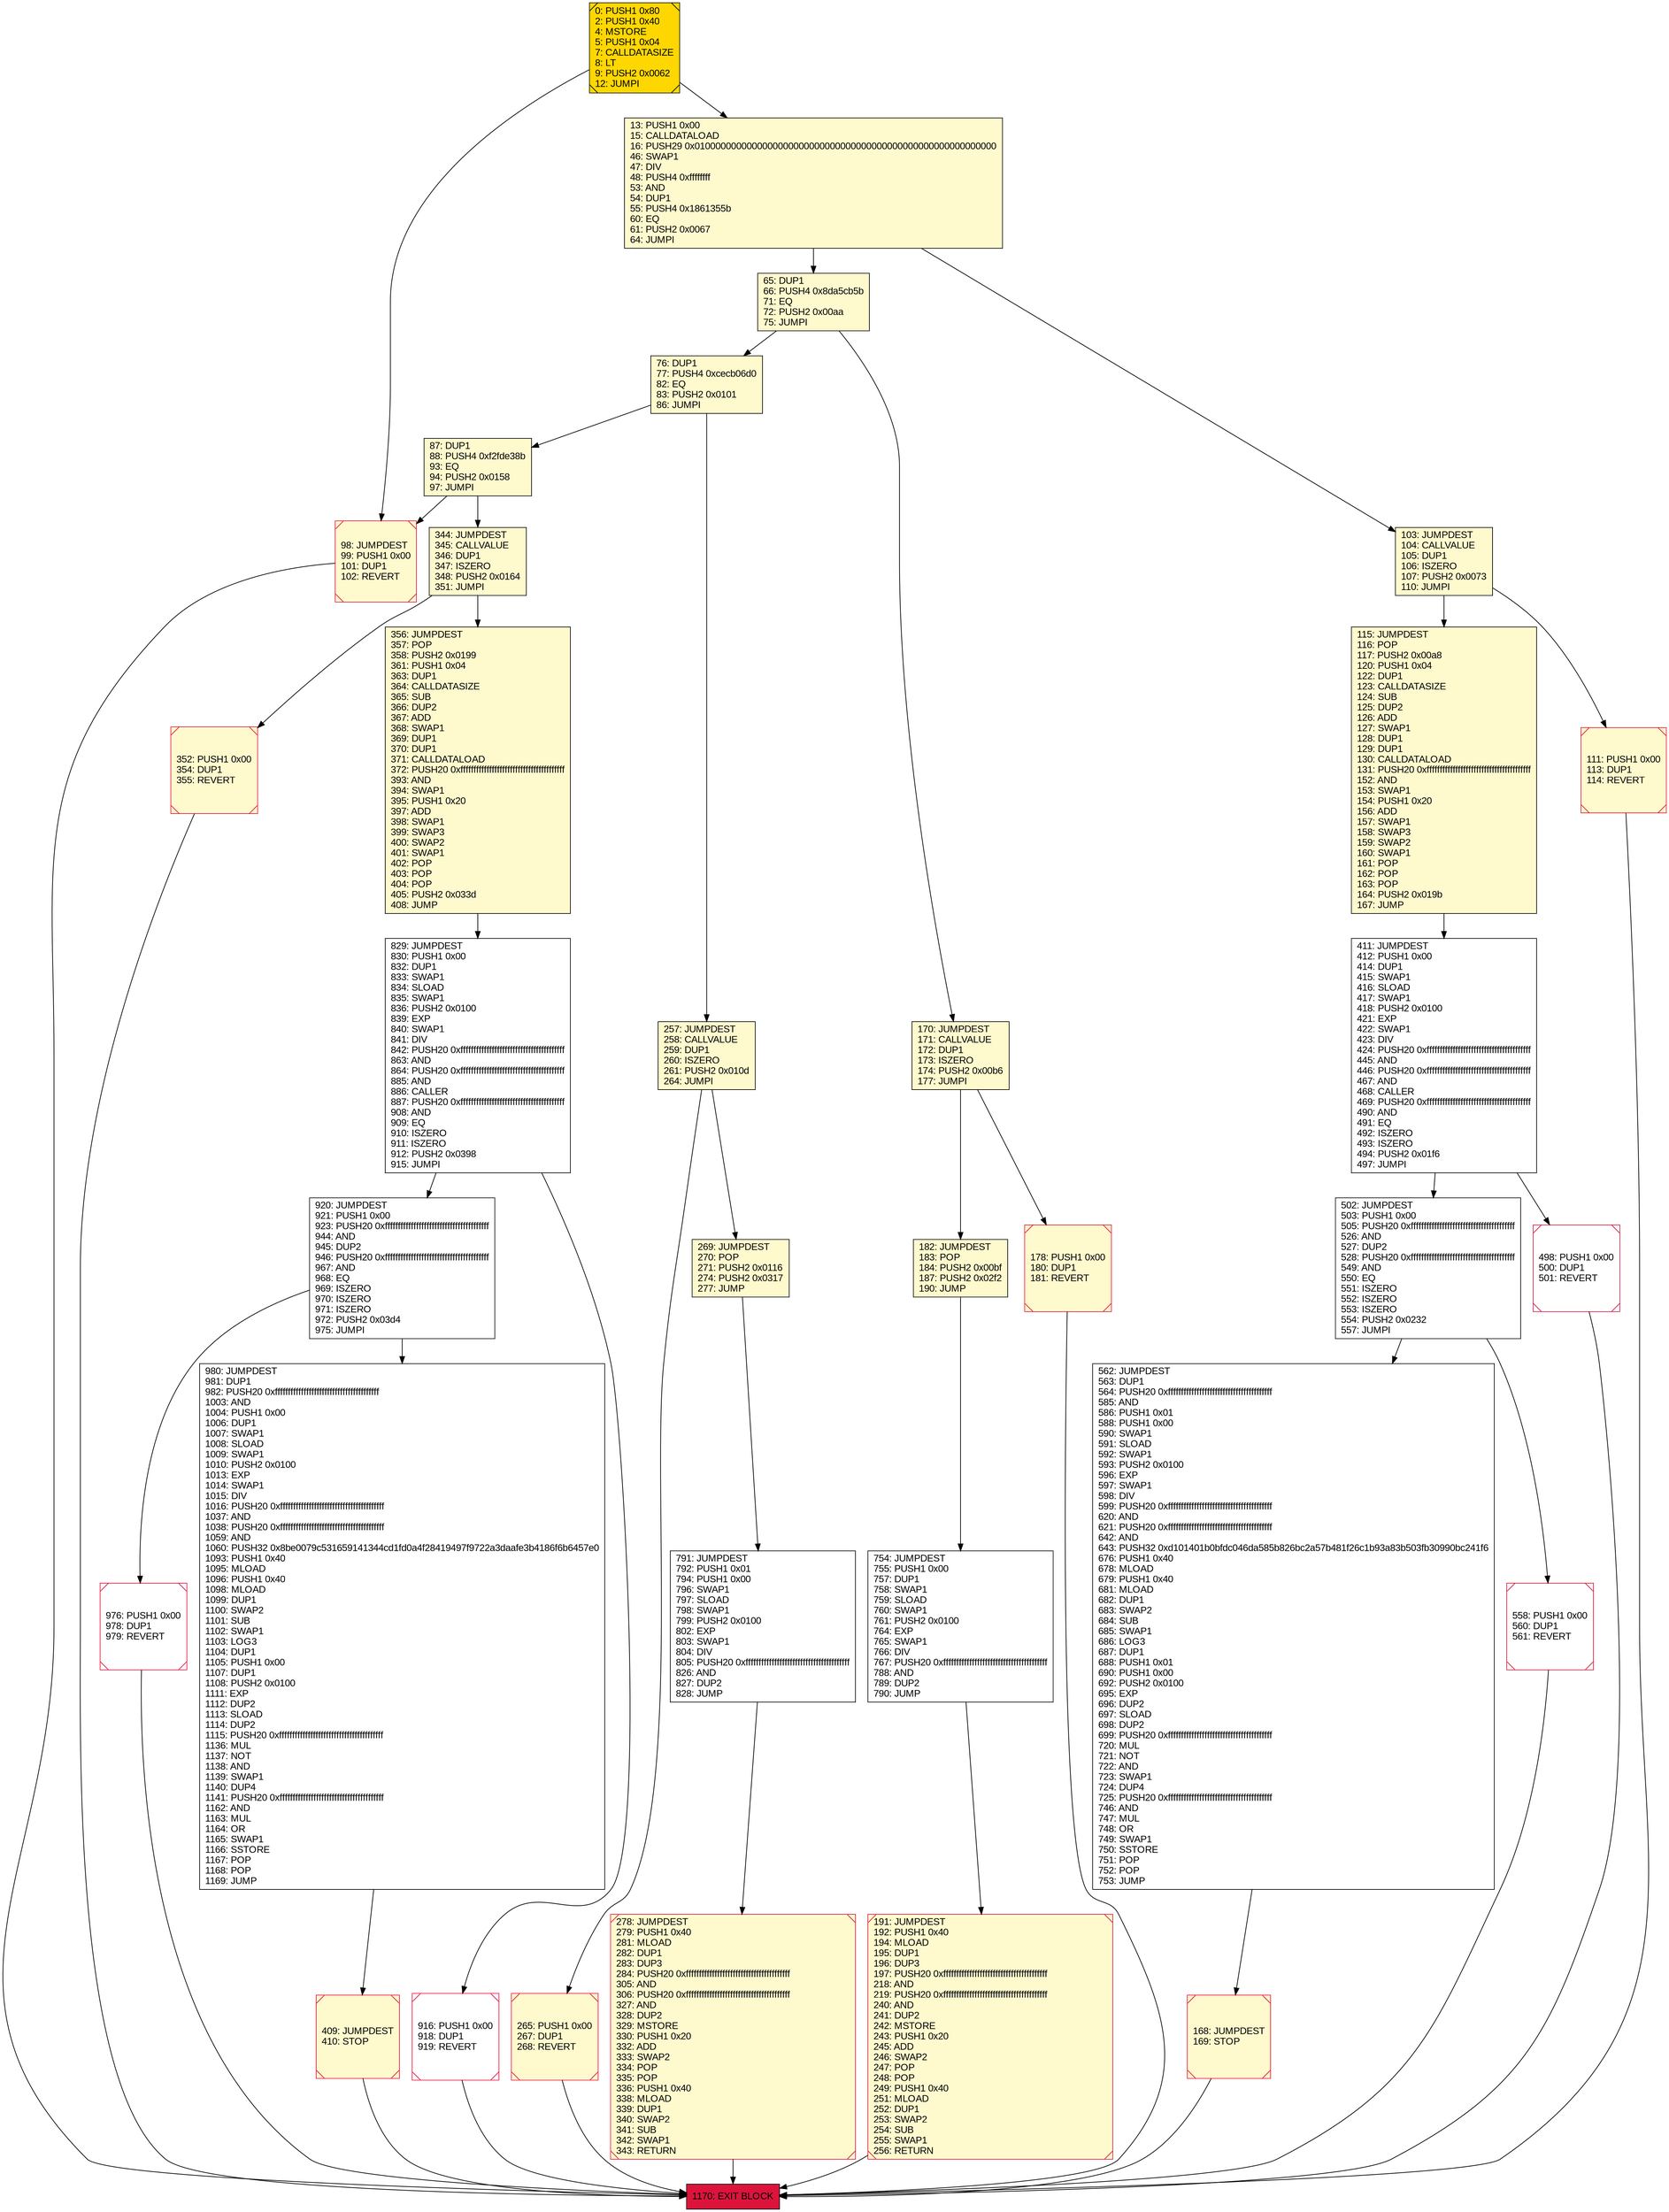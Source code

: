 digraph G {
bgcolor=transparent rankdir=UD;
node [shape=box style=filled color=black fillcolor=white fontname=arial fontcolor=black];
352 [label="352: PUSH1 0x00\l354: DUP1\l355: REVERT\l" fillcolor=lemonchiffon shape=Msquare color=crimson ];
344 [label="344: JUMPDEST\l345: CALLVALUE\l346: DUP1\l347: ISZERO\l348: PUSH2 0x0164\l351: JUMPI\l" fillcolor=lemonchiffon ];
754 [label="754: JUMPDEST\l755: PUSH1 0x00\l757: DUP1\l758: SWAP1\l759: SLOAD\l760: SWAP1\l761: PUSH2 0x0100\l764: EXP\l765: SWAP1\l766: DIV\l767: PUSH20 0xffffffffffffffffffffffffffffffffffffffff\l788: AND\l789: DUP2\l790: JUMP\l" ];
278 [label="278: JUMPDEST\l279: PUSH1 0x40\l281: MLOAD\l282: DUP1\l283: DUP3\l284: PUSH20 0xffffffffffffffffffffffffffffffffffffffff\l305: AND\l306: PUSH20 0xffffffffffffffffffffffffffffffffffffffff\l327: AND\l328: DUP2\l329: MSTORE\l330: PUSH1 0x20\l332: ADD\l333: SWAP2\l334: POP\l335: POP\l336: PUSH1 0x40\l338: MLOAD\l339: DUP1\l340: SWAP2\l341: SUB\l342: SWAP1\l343: RETURN\l" fillcolor=lemonchiffon shape=Msquare color=crimson ];
562 [label="562: JUMPDEST\l563: DUP1\l564: PUSH20 0xffffffffffffffffffffffffffffffffffffffff\l585: AND\l586: PUSH1 0x01\l588: PUSH1 0x00\l590: SWAP1\l591: SLOAD\l592: SWAP1\l593: PUSH2 0x0100\l596: EXP\l597: SWAP1\l598: DIV\l599: PUSH20 0xffffffffffffffffffffffffffffffffffffffff\l620: AND\l621: PUSH20 0xffffffffffffffffffffffffffffffffffffffff\l642: AND\l643: PUSH32 0xd101401b0bfdc046da585b826bc2a57b481f26c1b93a83b503fb30990bc241f6\l676: PUSH1 0x40\l678: MLOAD\l679: PUSH1 0x40\l681: MLOAD\l682: DUP1\l683: SWAP2\l684: SUB\l685: SWAP1\l686: LOG3\l687: DUP1\l688: PUSH1 0x01\l690: PUSH1 0x00\l692: PUSH2 0x0100\l695: EXP\l696: DUP2\l697: SLOAD\l698: DUP2\l699: PUSH20 0xffffffffffffffffffffffffffffffffffffffff\l720: MUL\l721: NOT\l722: AND\l723: SWAP1\l724: DUP4\l725: PUSH20 0xffffffffffffffffffffffffffffffffffffffff\l746: AND\l747: MUL\l748: OR\l749: SWAP1\l750: SSTORE\l751: POP\l752: POP\l753: JUMP\l" ];
103 [label="103: JUMPDEST\l104: CALLVALUE\l105: DUP1\l106: ISZERO\l107: PUSH2 0x0073\l110: JUMPI\l" fillcolor=lemonchiffon ];
791 [label="791: JUMPDEST\l792: PUSH1 0x01\l794: PUSH1 0x00\l796: SWAP1\l797: SLOAD\l798: SWAP1\l799: PUSH2 0x0100\l802: EXP\l803: SWAP1\l804: DIV\l805: PUSH20 0xffffffffffffffffffffffffffffffffffffffff\l826: AND\l827: DUP2\l828: JUMP\l" ];
409 [label="409: JUMPDEST\l410: STOP\l" fillcolor=lemonchiffon shape=Msquare color=crimson ];
87 [label="87: DUP1\l88: PUSH4 0xf2fde38b\l93: EQ\l94: PUSH2 0x0158\l97: JUMPI\l" fillcolor=lemonchiffon ];
111 [label="111: PUSH1 0x00\l113: DUP1\l114: REVERT\l" fillcolor=lemonchiffon shape=Msquare color=crimson ];
182 [label="182: JUMPDEST\l183: POP\l184: PUSH2 0x00bf\l187: PUSH2 0x02f2\l190: JUMP\l" fillcolor=lemonchiffon ];
558 [label="558: PUSH1 0x00\l560: DUP1\l561: REVERT\l" shape=Msquare color=crimson ];
170 [label="170: JUMPDEST\l171: CALLVALUE\l172: DUP1\l173: ISZERO\l174: PUSH2 0x00b6\l177: JUMPI\l" fillcolor=lemonchiffon ];
502 [label="502: JUMPDEST\l503: PUSH1 0x00\l505: PUSH20 0xffffffffffffffffffffffffffffffffffffffff\l526: AND\l527: DUP2\l528: PUSH20 0xffffffffffffffffffffffffffffffffffffffff\l549: AND\l550: EQ\l551: ISZERO\l552: ISZERO\l553: ISZERO\l554: PUSH2 0x0232\l557: JUMPI\l" ];
1170 [label="1170: EXIT BLOCK\l" fillcolor=crimson ];
178 [label="178: PUSH1 0x00\l180: DUP1\l181: REVERT\l" fillcolor=lemonchiffon shape=Msquare color=crimson ];
498 [label="498: PUSH1 0x00\l500: DUP1\l501: REVERT\l" shape=Msquare color=crimson ];
920 [label="920: JUMPDEST\l921: PUSH1 0x00\l923: PUSH20 0xffffffffffffffffffffffffffffffffffffffff\l944: AND\l945: DUP2\l946: PUSH20 0xffffffffffffffffffffffffffffffffffffffff\l967: AND\l968: EQ\l969: ISZERO\l970: ISZERO\l971: ISZERO\l972: PUSH2 0x03d4\l975: JUMPI\l" ];
76 [label="76: DUP1\l77: PUSH4 0xcecb06d0\l82: EQ\l83: PUSH2 0x0101\l86: JUMPI\l" fillcolor=lemonchiffon ];
65 [label="65: DUP1\l66: PUSH4 0x8da5cb5b\l71: EQ\l72: PUSH2 0x00aa\l75: JUMPI\l" fillcolor=lemonchiffon ];
269 [label="269: JUMPDEST\l270: POP\l271: PUSH2 0x0116\l274: PUSH2 0x0317\l277: JUMP\l" fillcolor=lemonchiffon ];
829 [label="829: JUMPDEST\l830: PUSH1 0x00\l832: DUP1\l833: SWAP1\l834: SLOAD\l835: SWAP1\l836: PUSH2 0x0100\l839: EXP\l840: SWAP1\l841: DIV\l842: PUSH20 0xffffffffffffffffffffffffffffffffffffffff\l863: AND\l864: PUSH20 0xffffffffffffffffffffffffffffffffffffffff\l885: AND\l886: CALLER\l887: PUSH20 0xffffffffffffffffffffffffffffffffffffffff\l908: AND\l909: EQ\l910: ISZERO\l911: ISZERO\l912: PUSH2 0x0398\l915: JUMPI\l" ];
257 [label="257: JUMPDEST\l258: CALLVALUE\l259: DUP1\l260: ISZERO\l261: PUSH2 0x010d\l264: JUMPI\l" fillcolor=lemonchiffon ];
0 [label="0: PUSH1 0x80\l2: PUSH1 0x40\l4: MSTORE\l5: PUSH1 0x04\l7: CALLDATASIZE\l8: LT\l9: PUSH2 0x0062\l12: JUMPI\l" fillcolor=lemonchiffon shape=Msquare fillcolor=gold ];
980 [label="980: JUMPDEST\l981: DUP1\l982: PUSH20 0xffffffffffffffffffffffffffffffffffffffff\l1003: AND\l1004: PUSH1 0x00\l1006: DUP1\l1007: SWAP1\l1008: SLOAD\l1009: SWAP1\l1010: PUSH2 0x0100\l1013: EXP\l1014: SWAP1\l1015: DIV\l1016: PUSH20 0xffffffffffffffffffffffffffffffffffffffff\l1037: AND\l1038: PUSH20 0xffffffffffffffffffffffffffffffffffffffff\l1059: AND\l1060: PUSH32 0x8be0079c531659141344cd1fd0a4f28419497f9722a3daafe3b4186f6b6457e0\l1093: PUSH1 0x40\l1095: MLOAD\l1096: PUSH1 0x40\l1098: MLOAD\l1099: DUP1\l1100: SWAP2\l1101: SUB\l1102: SWAP1\l1103: LOG3\l1104: DUP1\l1105: PUSH1 0x00\l1107: DUP1\l1108: PUSH2 0x0100\l1111: EXP\l1112: DUP2\l1113: SLOAD\l1114: DUP2\l1115: PUSH20 0xffffffffffffffffffffffffffffffffffffffff\l1136: MUL\l1137: NOT\l1138: AND\l1139: SWAP1\l1140: DUP4\l1141: PUSH20 0xffffffffffffffffffffffffffffffffffffffff\l1162: AND\l1163: MUL\l1164: OR\l1165: SWAP1\l1166: SSTORE\l1167: POP\l1168: POP\l1169: JUMP\l" ];
98 [label="98: JUMPDEST\l99: PUSH1 0x00\l101: DUP1\l102: REVERT\l" fillcolor=lemonchiffon shape=Msquare color=crimson ];
265 [label="265: PUSH1 0x00\l267: DUP1\l268: REVERT\l" fillcolor=lemonchiffon shape=Msquare color=crimson ];
13 [label="13: PUSH1 0x00\l15: CALLDATALOAD\l16: PUSH29 0x0100000000000000000000000000000000000000000000000000000000\l46: SWAP1\l47: DIV\l48: PUSH4 0xffffffff\l53: AND\l54: DUP1\l55: PUSH4 0x1861355b\l60: EQ\l61: PUSH2 0x0067\l64: JUMPI\l" fillcolor=lemonchiffon ];
191 [label="191: JUMPDEST\l192: PUSH1 0x40\l194: MLOAD\l195: DUP1\l196: DUP3\l197: PUSH20 0xffffffffffffffffffffffffffffffffffffffff\l218: AND\l219: PUSH20 0xffffffffffffffffffffffffffffffffffffffff\l240: AND\l241: DUP2\l242: MSTORE\l243: PUSH1 0x20\l245: ADD\l246: SWAP2\l247: POP\l248: POP\l249: PUSH1 0x40\l251: MLOAD\l252: DUP1\l253: SWAP2\l254: SUB\l255: SWAP1\l256: RETURN\l" fillcolor=lemonchiffon shape=Msquare color=crimson ];
976 [label="976: PUSH1 0x00\l978: DUP1\l979: REVERT\l" shape=Msquare color=crimson ];
115 [label="115: JUMPDEST\l116: POP\l117: PUSH2 0x00a8\l120: PUSH1 0x04\l122: DUP1\l123: CALLDATASIZE\l124: SUB\l125: DUP2\l126: ADD\l127: SWAP1\l128: DUP1\l129: DUP1\l130: CALLDATALOAD\l131: PUSH20 0xffffffffffffffffffffffffffffffffffffffff\l152: AND\l153: SWAP1\l154: PUSH1 0x20\l156: ADD\l157: SWAP1\l158: SWAP3\l159: SWAP2\l160: SWAP1\l161: POP\l162: POP\l163: POP\l164: PUSH2 0x019b\l167: JUMP\l" fillcolor=lemonchiffon ];
916 [label="916: PUSH1 0x00\l918: DUP1\l919: REVERT\l" shape=Msquare color=crimson ];
411 [label="411: JUMPDEST\l412: PUSH1 0x00\l414: DUP1\l415: SWAP1\l416: SLOAD\l417: SWAP1\l418: PUSH2 0x0100\l421: EXP\l422: SWAP1\l423: DIV\l424: PUSH20 0xffffffffffffffffffffffffffffffffffffffff\l445: AND\l446: PUSH20 0xffffffffffffffffffffffffffffffffffffffff\l467: AND\l468: CALLER\l469: PUSH20 0xffffffffffffffffffffffffffffffffffffffff\l490: AND\l491: EQ\l492: ISZERO\l493: ISZERO\l494: PUSH2 0x01f6\l497: JUMPI\l" ];
168 [label="168: JUMPDEST\l169: STOP\l" fillcolor=lemonchiffon shape=Msquare color=crimson ];
356 [label="356: JUMPDEST\l357: POP\l358: PUSH2 0x0199\l361: PUSH1 0x04\l363: DUP1\l364: CALLDATASIZE\l365: SUB\l366: DUP2\l367: ADD\l368: SWAP1\l369: DUP1\l370: DUP1\l371: CALLDATALOAD\l372: PUSH20 0xffffffffffffffffffffffffffffffffffffffff\l393: AND\l394: SWAP1\l395: PUSH1 0x20\l397: ADD\l398: SWAP1\l399: SWAP3\l400: SWAP2\l401: SWAP1\l402: POP\l403: POP\l404: POP\l405: PUSH2 0x033d\l408: JUMP\l" fillcolor=lemonchiffon ];
0 -> 98;
178 -> 1170;
498 -> 1170;
170 -> 178;
344 -> 352;
257 -> 269;
103 -> 111;
65 -> 170;
87 -> 344;
182 -> 754;
65 -> 76;
0 -> 13;
257 -> 265;
115 -> 411;
791 -> 278;
829 -> 916;
352 -> 1170;
502 -> 562;
278 -> 1170;
76 -> 87;
356 -> 829;
111 -> 1170;
558 -> 1170;
502 -> 558;
170 -> 182;
409 -> 1170;
13 -> 103;
976 -> 1170;
920 -> 976;
916 -> 1170;
269 -> 791;
754 -> 191;
87 -> 98;
411 -> 498;
411 -> 502;
980 -> 409;
168 -> 1170;
13 -> 65;
829 -> 920;
76 -> 257;
920 -> 980;
98 -> 1170;
265 -> 1170;
344 -> 356;
562 -> 168;
103 -> 115;
191 -> 1170;
}
